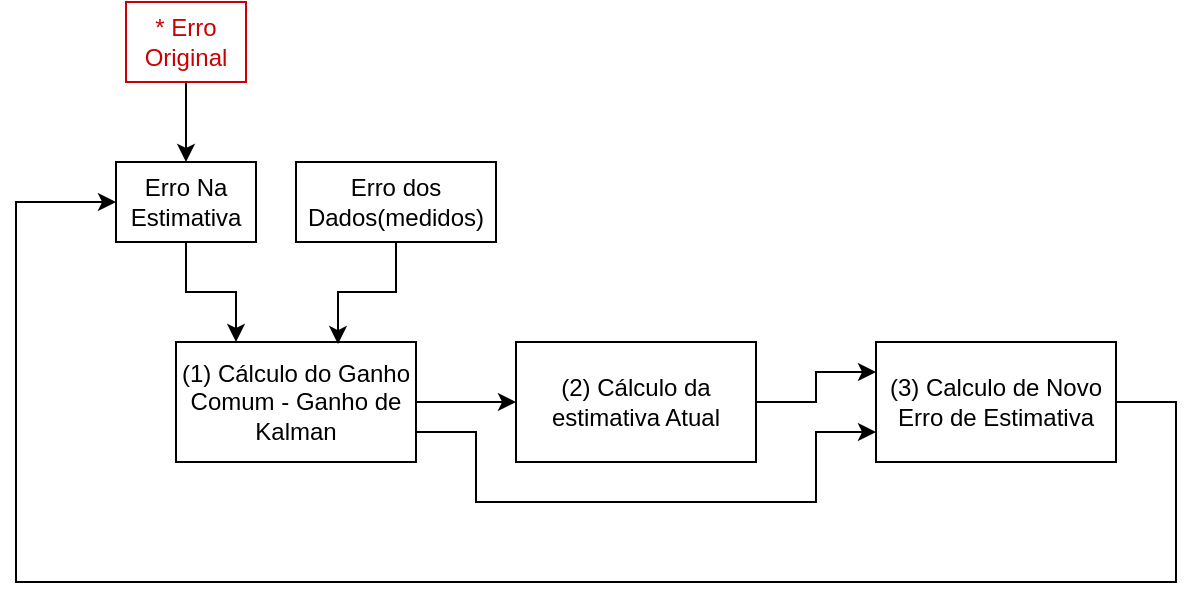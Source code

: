 <mxfile version="15.8.7" type="device"><diagram id="5qCLGe_MaQcnqduGestA" name="Página-1"><mxGraphModel dx="654" dy="649" grid="1" gridSize="10" guides="1" tooltips="1" connect="1" arrows="1" fold="1" page="1" pageScale="1" pageWidth="1169" pageHeight="827" math="0" shadow="0"><root><mxCell id="0"/><mxCell id="1" parent="0"/><mxCell id="zyYeSOG_edb1fySBmWZt-4" style="edgeStyle=orthogonalEdgeStyle;rounded=0;orthogonalLoop=1;jettySize=auto;html=1;entryX=0;entryY=0.5;entryDx=0;entryDy=0;" edge="1" parent="1" source="zyYeSOG_edb1fySBmWZt-2" target="zyYeSOG_edb1fySBmWZt-3"><mxGeometry relative="1" as="geometry"/></mxCell><mxCell id="zyYeSOG_edb1fySBmWZt-8" style="edgeStyle=orthogonalEdgeStyle;rounded=0;orthogonalLoop=1;jettySize=auto;html=1;exitX=1;exitY=0.75;exitDx=0;exitDy=0;entryX=0;entryY=0.75;entryDx=0;entryDy=0;" edge="1" parent="1" source="zyYeSOG_edb1fySBmWZt-2" target="zyYeSOG_edb1fySBmWZt-5"><mxGeometry relative="1" as="geometry"><Array as="points"><mxPoint x="290" y="525"/><mxPoint x="290" y="560"/><mxPoint x="460" y="560"/><mxPoint x="460" y="525"/></Array></mxGeometry></mxCell><mxCell id="zyYeSOG_edb1fySBmWZt-2" value="&lt;span&gt;(1) Cálculo do Ganho Comum - Ganho de Kalman&lt;/span&gt;" style="rounded=0;whiteSpace=wrap;html=1;" vertex="1" parent="1"><mxGeometry x="140" y="480" width="120" height="60" as="geometry"/></mxCell><mxCell id="zyYeSOG_edb1fySBmWZt-7" style="edgeStyle=orthogonalEdgeStyle;rounded=0;orthogonalLoop=1;jettySize=auto;html=1;exitX=1;exitY=0.5;exitDx=0;exitDy=0;entryX=0;entryY=0.25;entryDx=0;entryDy=0;" edge="1" parent="1" source="zyYeSOG_edb1fySBmWZt-3" target="zyYeSOG_edb1fySBmWZt-5"><mxGeometry relative="1" as="geometry"/></mxCell><mxCell id="zyYeSOG_edb1fySBmWZt-3" value="(2) Cálculo da estimativa Atual" style="rounded=0;whiteSpace=wrap;html=1;" vertex="1" parent="1"><mxGeometry x="310" y="480" width="120" height="60" as="geometry"/></mxCell><mxCell id="zyYeSOG_edb1fySBmWZt-13" style="edgeStyle=orthogonalEdgeStyle;rounded=0;orthogonalLoop=1;jettySize=auto;html=1;entryX=0;entryY=0.5;entryDx=0;entryDy=0;fontColor=#CC0000;" edge="1" parent="1" source="zyYeSOG_edb1fySBmWZt-5" target="zyYeSOG_edb1fySBmWZt-9"><mxGeometry relative="1" as="geometry"><Array as="points"><mxPoint x="640" y="510"/><mxPoint x="640" y="600"/><mxPoint x="60" y="600"/><mxPoint x="60" y="410"/></Array></mxGeometry></mxCell><mxCell id="zyYeSOG_edb1fySBmWZt-5" value="(3) Calculo de Novo Erro de Estimativa" style="rounded=0;whiteSpace=wrap;html=1;" vertex="1" parent="1"><mxGeometry x="490" y="480" width="120" height="60" as="geometry"/></mxCell><mxCell id="zyYeSOG_edb1fySBmWZt-10" style="edgeStyle=orthogonalEdgeStyle;rounded=0;orthogonalLoop=1;jettySize=auto;html=1;entryX=0.25;entryY=0;entryDx=0;entryDy=0;" edge="1" parent="1" source="zyYeSOG_edb1fySBmWZt-9" target="zyYeSOG_edb1fySBmWZt-2"><mxGeometry relative="1" as="geometry"/></mxCell><mxCell id="zyYeSOG_edb1fySBmWZt-9" value="Erro Na Estimativa" style="rounded=0;whiteSpace=wrap;html=1;" vertex="1" parent="1"><mxGeometry x="110" y="390" width="70" height="40" as="geometry"/></mxCell><mxCell id="zyYeSOG_edb1fySBmWZt-12" style="edgeStyle=orthogonalEdgeStyle;rounded=0;orthogonalLoop=1;jettySize=auto;html=1;entryX=0.5;entryY=0;entryDx=0;entryDy=0;fontColor=#CC0000;" edge="1" parent="1" source="zyYeSOG_edb1fySBmWZt-11" target="zyYeSOG_edb1fySBmWZt-9"><mxGeometry relative="1" as="geometry"/></mxCell><mxCell id="zyYeSOG_edb1fySBmWZt-11" value="* Erro Original" style="rounded=0;whiteSpace=wrap;html=1;strokeColor=#CC0000;labelBackgroundColor=default;fontColor=#CC0000;" vertex="1" parent="1"><mxGeometry x="115" y="310" width="60" height="40" as="geometry"/></mxCell><mxCell id="zyYeSOG_edb1fySBmWZt-15" style="edgeStyle=orthogonalEdgeStyle;rounded=0;orthogonalLoop=1;jettySize=auto;html=1;exitX=0.5;exitY=1;exitDx=0;exitDy=0;entryX=0.675;entryY=0.017;entryDx=0;entryDy=0;entryPerimeter=0;fontColor=#000000;" edge="1" parent="1" source="zyYeSOG_edb1fySBmWZt-14" target="zyYeSOG_edb1fySBmWZt-2"><mxGeometry relative="1" as="geometry"/></mxCell><mxCell id="zyYeSOG_edb1fySBmWZt-14" value="&lt;font&gt;Erro dos Dados(medidos)&lt;/font&gt;" style="rounded=0;whiteSpace=wrap;html=1;labelBackgroundColor=default;fontColor=#000000;strokeColor=#000000;" vertex="1" parent="1"><mxGeometry x="200" y="390" width="100" height="40" as="geometry"/></mxCell></root></mxGraphModel></diagram></mxfile>